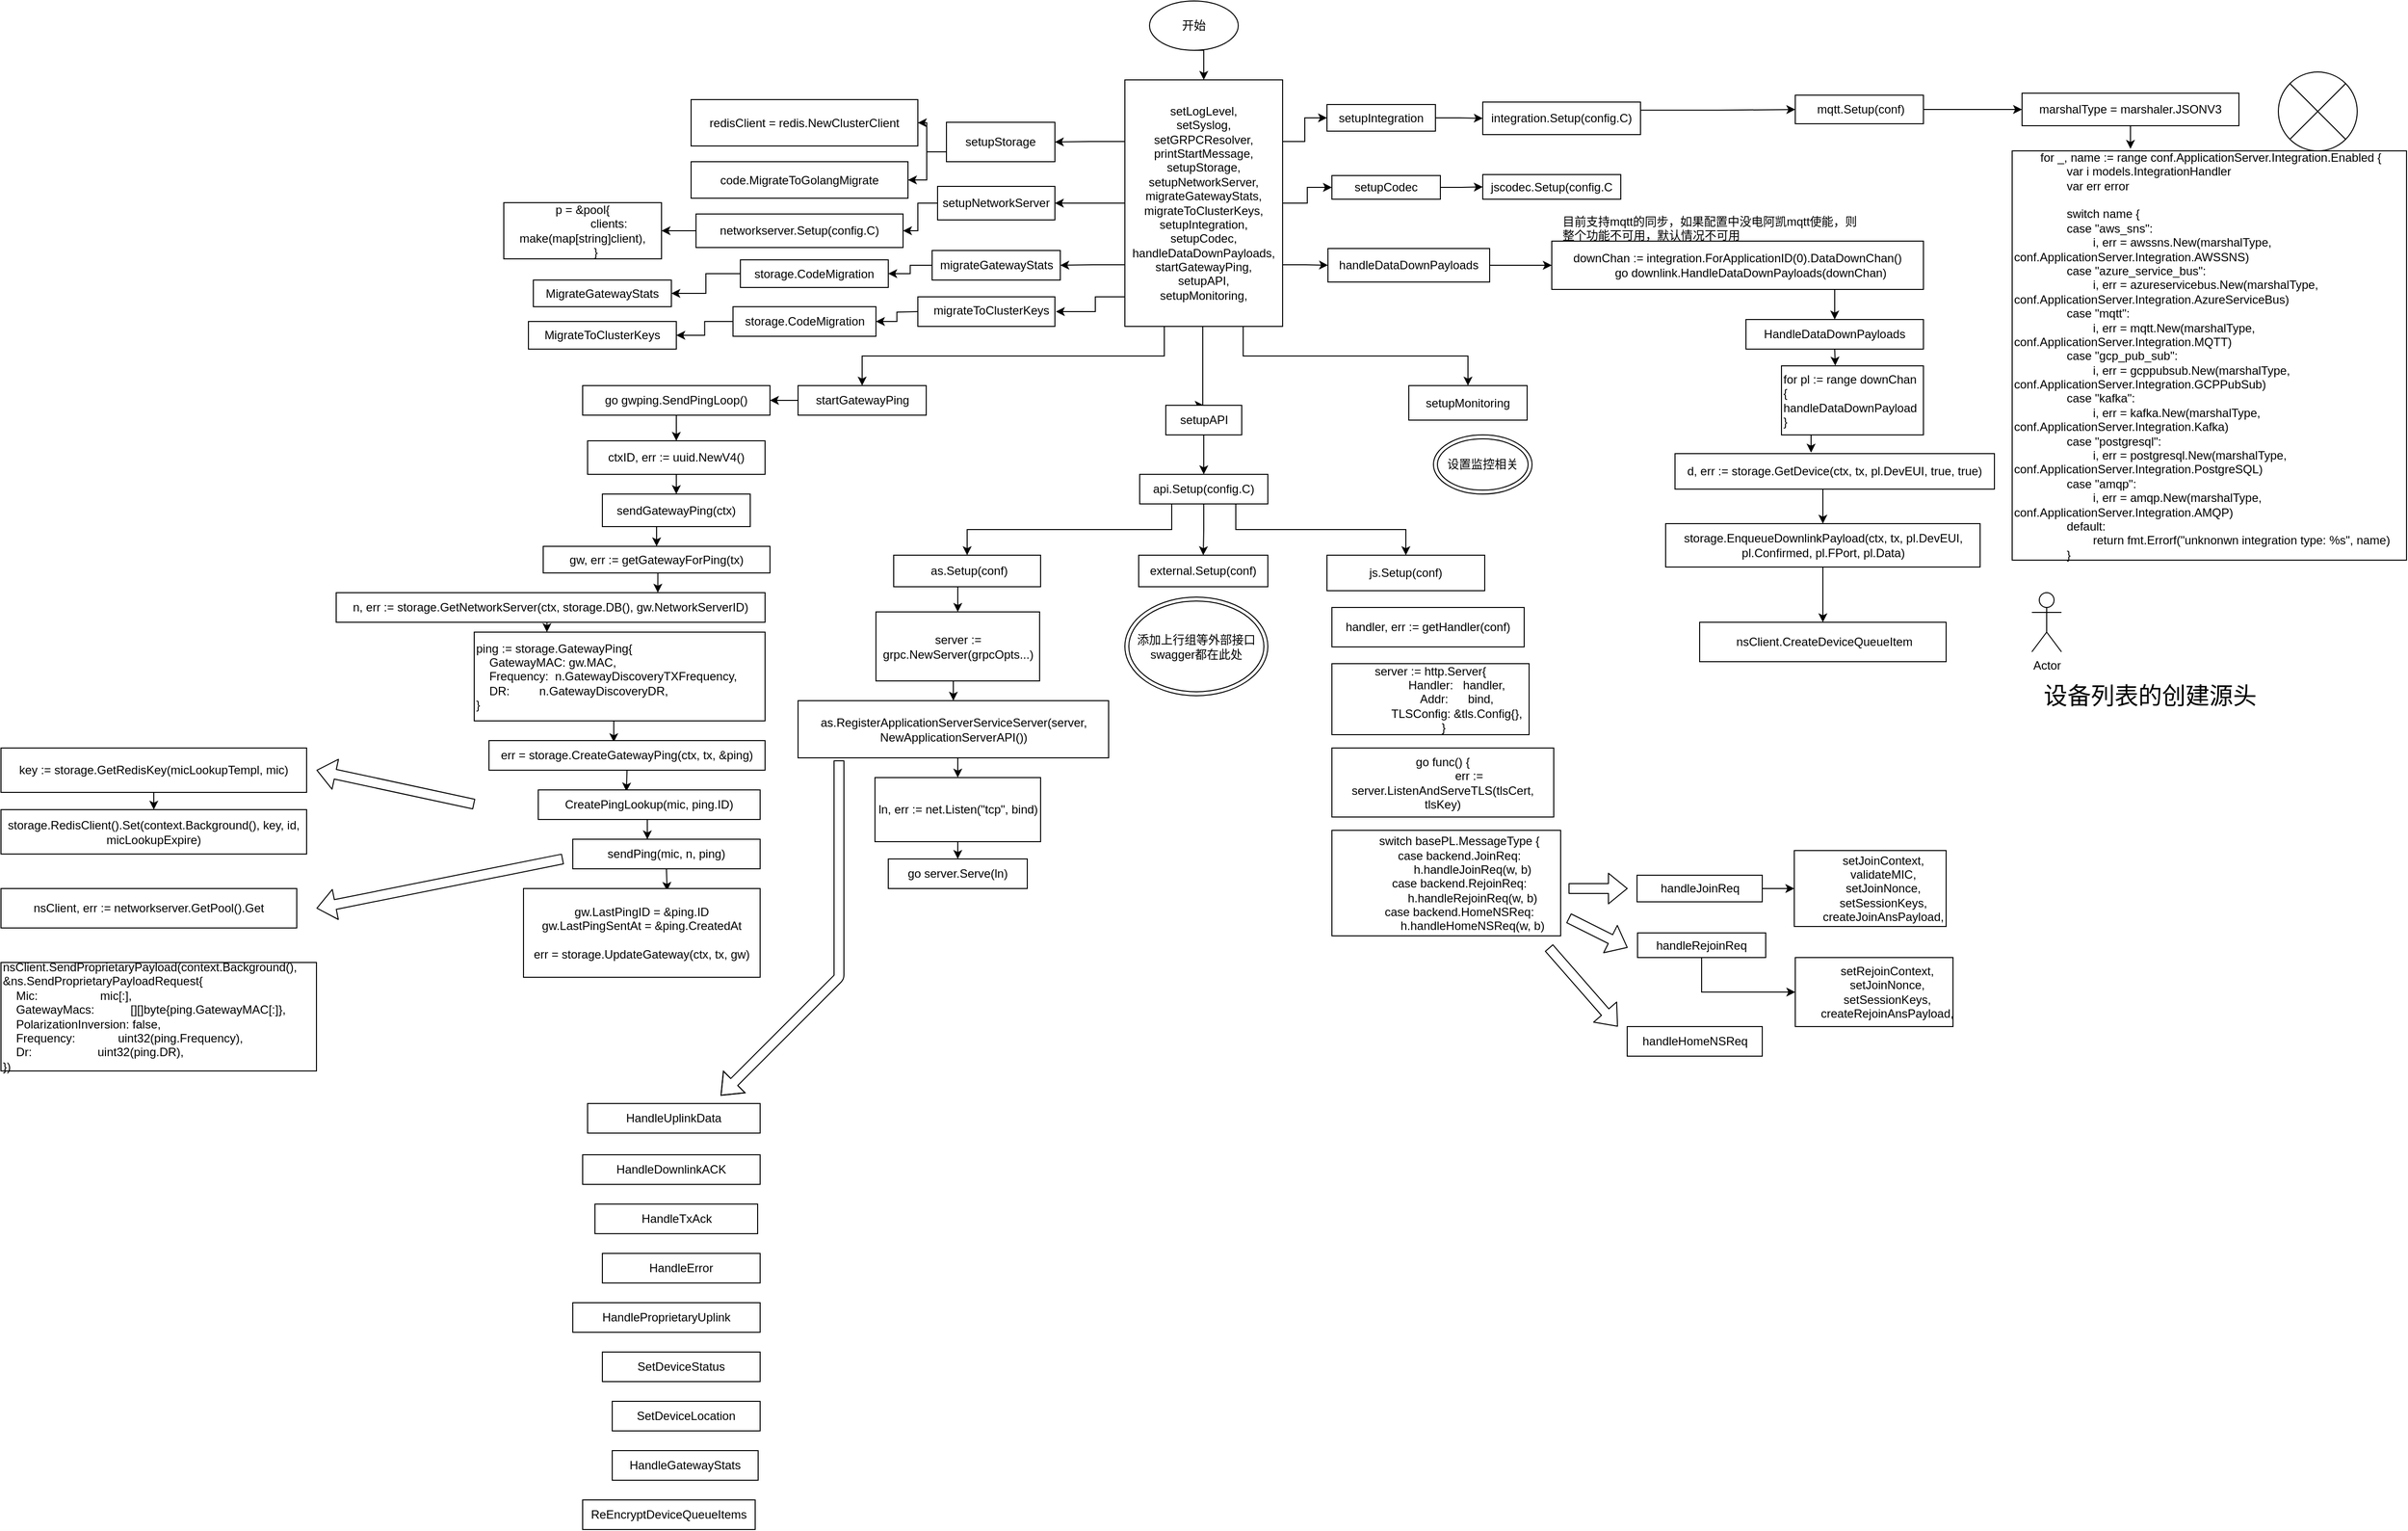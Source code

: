 <mxfile version="12.2.4" pages="1"><diagram id="WW7hBPDChuE08v6ANodB" name="Page-1"><mxGraphModel dx="2106" dy="592" grid="1" gridSize="10" guides="1" tooltips="1" connect="1" arrows="1" fold="1" page="1" pageScale="1" pageWidth="827" pageHeight="1169" math="0" shadow="0"><root><mxCell id="0"/><mxCell id="1" parent="0"/><mxCell id="7" style="edgeStyle=orthogonalEdgeStyle;rounded=0;orthogonalLoop=1;jettySize=auto;html=1;exitX=0;exitY=0.25;exitDx=0;exitDy=0;entryX=1;entryY=0.5;entryDx=0;entryDy=0;" parent="1" source="2" target="6" edge="1"><mxGeometry relative="1" as="geometry"/></mxCell><mxCell id="14" style="edgeStyle=orthogonalEdgeStyle;rounded=0;orthogonalLoop=1;jettySize=auto;html=1;exitX=0;exitY=0.5;exitDx=0;exitDy=0;entryX=1;entryY=0.5;entryDx=0;entryDy=0;" parent="1" source="2" target="13" edge="1"><mxGeometry relative="1" as="geometry"/></mxCell><mxCell id="23" style="edgeStyle=orthogonalEdgeStyle;rounded=0;orthogonalLoop=1;jettySize=auto;html=1;exitX=0;exitY=0.75;exitDx=0;exitDy=0;" parent="1" source="2" target="20" edge="1"><mxGeometry relative="1" as="geometry"/></mxCell><mxCell id="35" style="edgeStyle=orthogonalEdgeStyle;rounded=0;orthogonalLoop=1;jettySize=auto;html=1;exitX=0;exitY=0.75;exitDx=0;exitDy=0;" parent="1" source="2" target="28" edge="1"><mxGeometry relative="1" as="geometry"><Array as="points"><mxPoint x="330" y="350"/><mxPoint x="300" y="350"/><mxPoint x="300" y="365"/></Array></mxGeometry></mxCell><mxCell id="57" style="edgeStyle=orthogonalEdgeStyle;rounded=0;orthogonalLoop=1;jettySize=auto;html=1;exitX=1;exitY=0.25;exitDx=0;exitDy=0;entryX=0;entryY=0.5;entryDx=0;entryDy=0;" parent="1" source="2" target="42" edge="1"><mxGeometry relative="1" as="geometry"/></mxCell><mxCell id="63" style="edgeStyle=orthogonalEdgeStyle;rounded=0;orthogonalLoop=1;jettySize=auto;html=1;exitX=1;exitY=0.5;exitDx=0;exitDy=0;entryX=0;entryY=0.5;entryDx=0;entryDy=0;" parent="1" source="2" target="58" edge="1"><mxGeometry relative="1" as="geometry"/></mxCell><mxCell id="65" style="edgeStyle=orthogonalEdgeStyle;rounded=0;orthogonalLoop=1;jettySize=auto;html=1;exitX=1;exitY=0.75;exitDx=0;exitDy=0;entryX=0;entryY=0.5;entryDx=0;entryDy=0;" parent="1" source="2" target="67" edge="1"><mxGeometry relative="1" as="geometry"><mxPoint x="550" y="317.286" as="targetPoint"/></mxGeometry></mxCell><mxCell id="109" style="edgeStyle=orthogonalEdgeStyle;rounded=0;orthogonalLoop=1;jettySize=auto;html=1;exitX=0.25;exitY=1;exitDx=0;exitDy=0;entryX=0.5;entryY=0;entryDx=0;entryDy=0;" parent="1" source="2" target="88" edge="1"><mxGeometry relative="1" as="geometry"/></mxCell><mxCell id="110" style="edgeStyle=orthogonalEdgeStyle;rounded=0;orthogonalLoop=1;jettySize=auto;html=1;exitX=0.5;exitY=1;exitDx=0;exitDy=0;entryX=0.5;entryY=0;entryDx=0;entryDy=0;" parent="1" source="2" target="89" edge="1"><mxGeometry relative="1" as="geometry"><Array as="points"><mxPoint x="409" y="460"/></Array></mxGeometry></mxCell><mxCell id="111" style="edgeStyle=orthogonalEdgeStyle;rounded=0;orthogonalLoop=1;jettySize=auto;html=1;exitX=0.75;exitY=1;exitDx=0;exitDy=0;entryX=0.5;entryY=0;entryDx=0;entryDy=0;" parent="1" source="2" target="90" edge="1"><mxGeometry relative="1" as="geometry"/></mxCell><mxCell id="2" value="&lt;div&gt;setLogLevel,&lt;/div&gt;&lt;div&gt;setSyslog,&lt;/div&gt;&lt;div&gt;setGRPCResolver,&lt;/div&gt;&lt;div&gt;printStartMessage,&lt;/div&gt;&lt;div&gt;setupStorage,&lt;/div&gt;&lt;div&gt;setupNetworkServer,&lt;/div&gt;&lt;div&gt;migrateGatewayStats,&lt;/div&gt;&lt;div&gt;migrateToClusterKeys,&lt;/div&gt;&lt;div&gt;setupIntegration,&lt;/div&gt;&lt;div&gt;setupCodec,&lt;/div&gt;&lt;div&gt;handleDataDownPayloads,&lt;/div&gt;&lt;div&gt;startGatewayPing,&lt;/div&gt;&lt;div&gt;setupAPI,&lt;/div&gt;&lt;div&gt;setupMonitoring,&lt;/div&gt;" style="rounded=0;whiteSpace=wrap;html=1;" parent="1" vertex="1"><mxGeometry x="330" y="130" width="160" height="250" as="geometry"/></mxCell><mxCell id="4" style="edgeStyle=orthogonalEdgeStyle;rounded=0;orthogonalLoop=1;jettySize=auto;html=1;exitX=0.5;exitY=1;exitDx=0;exitDy=0;entryX=0.5;entryY=0;entryDx=0;entryDy=0;" parent="1" source="3" target="2" edge="1"><mxGeometry relative="1" as="geometry"/></mxCell><mxCell id="3" value="开始" style="ellipse;whiteSpace=wrap;html=1;" parent="1" vertex="1"><mxGeometry x="355" y="50" width="90" height="50" as="geometry"/></mxCell><mxCell id="10" style="edgeStyle=orthogonalEdgeStyle;rounded=0;orthogonalLoop=1;jettySize=auto;html=1;exitX=0;exitY=0.75;exitDx=0;exitDy=0;entryX=1;entryY=0.5;entryDx=0;entryDy=0;" parent="1" source="6" target="8" edge="1"><mxGeometry relative="1" as="geometry"/></mxCell><mxCell id="11" style="edgeStyle=orthogonalEdgeStyle;rounded=0;orthogonalLoop=1;jettySize=auto;html=1;exitX=0;exitY=0.75;exitDx=0;exitDy=0;entryX=1;entryY=0.5;entryDx=0;entryDy=0;" parent="1" source="6" target="9" edge="1"><mxGeometry relative="1" as="geometry"/></mxCell><mxCell id="6" value="setupStorage" style="rounded=0;whiteSpace=wrap;html=1;" parent="1" vertex="1"><mxGeometry x="149" y="173" width="110" height="40" as="geometry"/></mxCell><mxCell id="8" value="redisClient = redis.NewClusterClient" style="rounded=0;whiteSpace=wrap;html=1;" parent="1" vertex="1"><mxGeometry x="-110" y="150" width="230" height="47" as="geometry"/></mxCell><mxCell id="9" value="code.MigrateToGolangMigrate" style="rounded=0;whiteSpace=wrap;html=1;" parent="1" vertex="1"><mxGeometry x="-110" y="213" width="220" height="37" as="geometry"/></mxCell><mxCell id="17" style="edgeStyle=orthogonalEdgeStyle;rounded=0;orthogonalLoop=1;jettySize=auto;html=1;exitX=0;exitY=0.5;exitDx=0;exitDy=0;entryX=1;entryY=0.5;entryDx=0;entryDy=0;" parent="1" source="13" target="15" edge="1"><mxGeometry relative="1" as="geometry"/></mxCell><mxCell id="13" value="setupNetworkServer" style="rounded=0;whiteSpace=wrap;html=1;" parent="1" vertex="1"><mxGeometry x="140" y="238" width="119" height="34" as="geometry"/></mxCell><mxCell id="18" style="edgeStyle=orthogonalEdgeStyle;rounded=0;orthogonalLoop=1;jettySize=auto;html=1;exitX=0;exitY=0.5;exitDx=0;exitDy=0;entryX=1;entryY=0.5;entryDx=0;entryDy=0;" parent="1" source="15" target="16" edge="1"><mxGeometry relative="1" as="geometry"/></mxCell><mxCell id="15" value="networkserver.Setup(config.C)" style="rounded=0;whiteSpace=wrap;html=1;" parent="1" vertex="1"><mxGeometry x="-105" y="266" width="210" height="34" as="geometry"/></mxCell><mxCell id="16" value="&lt;div&gt;p = &amp;amp;pool{&lt;/div&gt;&lt;div&gt;&lt;span style=&quot;white-space: pre&quot;&gt;&#9;&#9;&lt;/span&gt;clients: make(map[string]client),&lt;/div&gt;&lt;div&gt;&lt;span style=&quot;white-space: pre&quot;&gt;&#9;&lt;/span&gt;}&lt;/div&gt;" style="rounded=0;whiteSpace=wrap;html=1;" parent="1" vertex="1"><mxGeometry x="-300" y="254.5" width="160" height="57" as="geometry"/></mxCell><mxCell id="26" style="edgeStyle=orthogonalEdgeStyle;rounded=0;orthogonalLoop=1;jettySize=auto;html=1;exitX=0;exitY=0.5;exitDx=0;exitDy=0;entryX=1;entryY=0.5;entryDx=0;entryDy=0;" parent="1" source="19" target="25" edge="1"><mxGeometry relative="1" as="geometry"/></mxCell><mxCell id="19" value="storage.CodeMigration" style="rounded=0;whiteSpace=wrap;html=1;" parent="1" vertex="1"><mxGeometry x="-60" y="312.5" width="150" height="28" as="geometry"/></mxCell><mxCell id="24" style="edgeStyle=orthogonalEdgeStyle;rounded=0;orthogonalLoop=1;jettySize=auto;html=1;exitX=0;exitY=0.5;exitDx=0;exitDy=0;entryX=1;entryY=0.5;entryDx=0;entryDy=0;" parent="1" source="20" target="19" edge="1"><mxGeometry relative="1" as="geometry"/></mxCell><mxCell id="20" value="migrateGatewayStats" style="rounded=0;whiteSpace=wrap;html=1;" parent="1" vertex="1"><mxGeometry x="134.5" y="303" width="130" height="30" as="geometry"/></mxCell><mxCell id="25" value="MigrateGatewayStats" style="rounded=0;whiteSpace=wrap;html=1;" parent="1" vertex="1"><mxGeometry x="-270" y="333" width="140" height="27" as="geometry"/></mxCell><mxCell id="27" value="" style="rounded=0;whiteSpace=wrap;html=1;" parent="1" vertex="1"><mxGeometry x="120" y="350" width="139" height="30" as="geometry"/></mxCell><mxCell id="33" style="edgeStyle=orthogonalEdgeStyle;rounded=0;orthogonalLoop=1;jettySize=auto;html=1;entryX=1;entryY=0.5;entryDx=0;entryDy=0;" parent="1" target="32" edge="1"><mxGeometry relative="1" as="geometry"><mxPoint x="120" y="365" as="sourcePoint"/></mxGeometry></mxCell><mxCell id="28" value="migrateToClusterKeys" style="text;html=1;" parent="1" vertex="1"><mxGeometry x="134" y="350" width="126" height="30" as="geometry"/></mxCell><mxCell id="30" value="MigrateToClusterKeys" style="rounded=0;whiteSpace=wrap;html=1;" parent="1" vertex="1"><mxGeometry x="-275" y="375" width="150" height="28" as="geometry"/></mxCell><mxCell id="34" style="edgeStyle=orthogonalEdgeStyle;rounded=0;orthogonalLoop=1;jettySize=auto;html=1;exitX=0;exitY=0.5;exitDx=0;exitDy=0;" parent="1" source="32" target="30" edge="1"><mxGeometry relative="1" as="geometry"/></mxCell><mxCell id="32" value="&lt;span style=&quot;text-align: left&quot;&gt;storage.CodeMigration&lt;/span&gt;" style="rounded=0;whiteSpace=wrap;html=1;" parent="1" vertex="1"><mxGeometry x="-67.5" y="360" width="145" height="30" as="geometry"/></mxCell><mxCell id="48" style="edgeStyle=orthogonalEdgeStyle;rounded=0;orthogonalLoop=1;jettySize=auto;html=1;exitX=1;exitY=0.5;exitDx=0;exitDy=0;entryX=0;entryY=0.5;entryDx=0;entryDy=0;" parent="1" source="42" target="43" edge="1"><mxGeometry relative="1" as="geometry"/></mxCell><mxCell id="42" value="setupIntegration" style="rounded=0;whiteSpace=wrap;html=1;" parent="1" vertex="1"><mxGeometry x="535" y="155" width="110" height="27" as="geometry"/></mxCell><mxCell id="60" style="edgeStyle=orthogonalEdgeStyle;rounded=0;orthogonalLoop=1;jettySize=auto;html=1;exitX=1;exitY=0.25;exitDx=0;exitDy=0;" parent="1" source="43" target="45" edge="1"><mxGeometry relative="1" as="geometry"/></mxCell><mxCell id="43" value="integration.Setup(config.C)" style="rounded=0;whiteSpace=wrap;html=1;" parent="1" vertex="1"><mxGeometry x="693" y="152.5" width="160" height="33" as="geometry"/></mxCell><mxCell id="61" style="edgeStyle=orthogonalEdgeStyle;rounded=0;orthogonalLoop=1;jettySize=auto;html=1;exitX=1;exitY=0.5;exitDx=0;exitDy=0;" parent="1" source="45" target="51" edge="1"><mxGeometry relative="1" as="geometry"/></mxCell><mxCell id="45" value="&amp;nbsp;mqtt.Setup(conf)" style="rounded=0;whiteSpace=wrap;html=1;" parent="1" vertex="1"><mxGeometry x="1010" y="145.5" width="130" height="29" as="geometry"/></mxCell><mxCell id="62" style="edgeStyle=orthogonalEdgeStyle;rounded=0;orthogonalLoop=1;jettySize=auto;html=1;exitX=0.5;exitY=1;exitDx=0;exitDy=0;entryX=0.3;entryY=-0.005;entryDx=0;entryDy=0;entryPerimeter=0;" parent="1" source="51" target="55" edge="1"><mxGeometry relative="1" as="geometry"/></mxCell><mxCell id="51" value="marshalType = marshaler.JSONV3" style="rounded=0;whiteSpace=wrap;html=1;" parent="1" vertex="1"><mxGeometry x="1240" y="143.5" width="220" height="33" as="geometry"/></mxCell><mxCell id="55" value="&lt;div&gt;&lt;span style=&quot;white-space: pre&quot;&gt;&#9;&lt;/span&gt;for _, name := range conf.ApplicationServer.Integration.Enabled {&lt;/div&gt;&lt;div&gt;&lt;span style=&quot;white-space: pre&quot;&gt;&#9;&#9;&lt;/span&gt;var i models.IntegrationHandler&lt;/div&gt;&lt;div&gt;&lt;span style=&quot;white-space: pre&quot;&gt;&#9;&#9;&lt;/span&gt;var err error&lt;/div&gt;&lt;div&gt;&lt;br&gt;&lt;/div&gt;&lt;div&gt;&lt;span style=&quot;white-space: pre&quot;&gt;&#9;&#9;&lt;/span&gt;switch name {&lt;/div&gt;&lt;div&gt;&lt;span style=&quot;white-space: pre&quot;&gt;&#9;&#9;&lt;/span&gt;case &quot;aws_sns&quot;:&lt;/div&gt;&lt;div&gt;&lt;span style=&quot;white-space: pre&quot;&gt;&#9;&#9;&#9;&lt;/span&gt;i, err = awssns.New(marshalType, conf.ApplicationServer.Integration.AWSSNS)&lt;/div&gt;&lt;div&gt;&lt;span style=&quot;white-space: pre&quot;&gt;&#9;&#9;&lt;/span&gt;case &quot;azure_service_bus&quot;:&lt;/div&gt;&lt;div&gt;&lt;span style=&quot;white-space: pre&quot;&gt;&#9;&#9;&#9;&lt;/span&gt;i, err = azureservicebus.New(marshalType, conf.ApplicationServer.Integration.AzureServiceBus)&lt;/div&gt;&lt;div&gt;&lt;span style=&quot;white-space: pre&quot;&gt;&#9;&#9;&lt;/span&gt;case &quot;mqtt&quot;:&lt;/div&gt;&lt;div&gt;&lt;span style=&quot;white-space: pre&quot;&gt;&#9;&#9;&#9;&lt;/span&gt;i, err = mqtt.New(marshalType, conf.ApplicationServer.Integration.MQTT)&lt;/div&gt;&lt;div&gt;&lt;span style=&quot;white-space: pre&quot;&gt;&#9;&#9;&lt;/span&gt;case &quot;gcp_pub_sub&quot;:&lt;/div&gt;&lt;div&gt;&lt;span style=&quot;white-space: pre&quot;&gt;&#9;&#9;&#9;&lt;/span&gt;i, err = gcppubsub.New(marshalType, conf.ApplicationServer.Integration.GCPPubSub)&lt;/div&gt;&lt;div&gt;&lt;span style=&quot;white-space: pre&quot;&gt;&#9;&#9;&lt;/span&gt;case &quot;kafka&quot;:&lt;/div&gt;&lt;div&gt;&lt;span style=&quot;white-space: pre&quot;&gt;&#9;&#9;&#9;&lt;/span&gt;i, err = kafka.New(marshalType, conf.ApplicationServer.Integration.Kafka)&lt;/div&gt;&lt;div&gt;&lt;span style=&quot;white-space: pre&quot;&gt;&#9;&#9;&lt;/span&gt;case &quot;postgresql&quot;:&lt;/div&gt;&lt;div&gt;&lt;span style=&quot;white-space: pre&quot;&gt;&#9;&#9;&#9;&lt;/span&gt;i, err = postgresql.New(marshalType, conf.ApplicationServer.Integration.PostgreSQL)&lt;/div&gt;&lt;div&gt;&lt;span style=&quot;white-space: pre&quot;&gt;&#9;&#9;&lt;/span&gt;case &quot;amqp&quot;:&lt;/div&gt;&lt;div&gt;&lt;span style=&quot;white-space: pre&quot;&gt;&#9;&#9;&#9;&lt;/span&gt;i, err = amqp.New(marshalType, conf.ApplicationServer.Integration.AMQP)&lt;/div&gt;&lt;div&gt;&lt;span style=&quot;white-space: pre&quot;&gt;&#9;&#9;&lt;/span&gt;default:&lt;/div&gt;&lt;div&gt;&lt;span style=&quot;white-space: pre&quot;&gt;&#9;&#9;&#9;&lt;/span&gt;return fmt.Errorf(&quot;unknonwn integration type: %s&quot;, name)&lt;/div&gt;&lt;div&gt;&lt;span style=&quot;white-space: pre&quot;&gt;&#9;&#9;&lt;/span&gt;}&lt;/div&gt;" style="rounded=0;whiteSpace=wrap;html=1;align=left;" parent="1" vertex="1"><mxGeometry x="1230" y="202" width="400" height="415" as="geometry"/></mxCell><mxCell id="56" value="" style="shape=sumEllipse;perimeter=ellipsePerimeter;whiteSpace=wrap;html=1;backgroundOutline=1;" parent="1" vertex="1"><mxGeometry x="1500" y="122" width="80" height="80" as="geometry"/></mxCell><mxCell id="64" style="edgeStyle=orthogonalEdgeStyle;rounded=0;orthogonalLoop=1;jettySize=auto;html=1;exitX=1;exitY=0.5;exitDx=0;exitDy=0;" parent="1" source="58" target="59" edge="1"><mxGeometry relative="1" as="geometry"/></mxCell><mxCell id="58" value="setupCodec" style="rounded=0;whiteSpace=wrap;html=1;" parent="1" vertex="1"><mxGeometry x="540" y="227" width="110" height="24" as="geometry"/></mxCell><mxCell id="59" value="jscodec.Setup(config.C" style="rounded=0;whiteSpace=wrap;html=1;" parent="1" vertex="1"><mxGeometry x="693" y="226" width="140" height="25" as="geometry"/></mxCell><mxCell id="84" style="edgeStyle=orthogonalEdgeStyle;rounded=0;orthogonalLoop=1;jettySize=auto;html=1;exitX=1;exitY=0.5;exitDx=0;exitDy=0;entryX=0;entryY=0.5;entryDx=0;entryDy=0;" parent="1" source="67" target="68" edge="1"><mxGeometry relative="1" as="geometry"/></mxCell><mxCell id="67" value="handleDataDownPayloads" style="rounded=0;whiteSpace=wrap;html=1;" parent="1" vertex="1"><mxGeometry x="536" y="301" width="164" height="34" as="geometry"/></mxCell><mxCell id="134" style="edgeStyle=orthogonalEdgeStyle;rounded=0;orthogonalLoop=1;jettySize=auto;html=1;exitX=0.75;exitY=1;exitDx=0;exitDy=0;entryX=0.5;entryY=0;entryDx=0;entryDy=0;" parent="1" source="68" target="69" edge="1"><mxGeometry relative="1" as="geometry"/></mxCell><mxCell id="68" value="&lt;div&gt;downChan := integration.ForApplicationID(0).DataDownChan()&lt;/div&gt;&lt;div&gt;&lt;span style=&quot;white-space: pre&quot;&gt;&#9;&lt;/span&gt;go downlink.HandleDataDownPayloads(downChan)&lt;/div&gt;" style="rounded=0;whiteSpace=wrap;html=1;" parent="1" vertex="1"><mxGeometry x="763" y="293.5" width="377" height="49" as="geometry"/></mxCell><mxCell id="136" style="edgeStyle=orthogonalEdgeStyle;rounded=0;orthogonalLoop=1;jettySize=auto;html=1;exitX=0.5;exitY=1;exitDx=0;exitDy=0;entryX=0.379;entryY=-0.004;entryDx=0;entryDy=0;entryPerimeter=0;" parent="1" source="69" target="72" edge="1"><mxGeometry relative="1" as="geometry"/></mxCell><mxCell id="69" value="HandleDataDownPayloads" style="rounded=0;whiteSpace=wrap;html=1;" parent="1" vertex="1"><mxGeometry x="960" y="373" width="180" height="30" as="geometry"/></mxCell><mxCell id="137" style="edgeStyle=orthogonalEdgeStyle;rounded=0;orthogonalLoop=1;jettySize=auto;html=1;exitX=0.25;exitY=1;exitDx=0;exitDy=0;entryX=0.426;entryY=-0.029;entryDx=0;entryDy=0;entryPerimeter=0;" parent="1" source="72" target="73" edge="1"><mxGeometry relative="1" as="geometry"/></mxCell><mxCell id="72" value="&lt;span style=&quot;white-space: normal&quot;&gt;for pl := range downChan {&lt;/span&gt;&lt;br style=&quot;white-space: normal&quot;&gt;&lt;span style=&quot;white-space: normal&quot;&gt;handleDataDownPayload&lt;/span&gt;&lt;br style=&quot;white-space: normal&quot;&gt;&lt;span style=&quot;white-space: normal&quot;&gt;}&lt;/span&gt;" style="rounded=0;whiteSpace=wrap;html=1;align=left;" parent="1" vertex="1"><mxGeometry x="996" y="420" width="144" height="70" as="geometry"/></mxCell><mxCell id="77" style="edgeStyle=orthogonalEdgeStyle;rounded=0;orthogonalLoop=1;jettySize=auto;html=1;exitX=0.5;exitY=1;exitDx=0;exitDy=0;entryX=0.5;entryY=0;entryDx=0;entryDy=0;" parent="1" source="73" target="75" edge="1"><mxGeometry relative="1" as="geometry"><mxPoint x="912.857" y="580.143" as="targetPoint"/></mxGeometry></mxCell><mxCell id="73" value="d, err := storage.GetDevice(ctx, tx, pl.DevEUI, true, true)" style="rounded=0;whiteSpace=wrap;html=1;" parent="1" vertex="1"><mxGeometry x="888" y="509" width="324" height="36" as="geometry"/></mxCell><mxCell id="79" style="edgeStyle=orthogonalEdgeStyle;rounded=0;orthogonalLoop=1;jettySize=auto;html=1;exitX=0.5;exitY=1;exitDx=0;exitDy=0;entryX=0.5;entryY=0;entryDx=0;entryDy=0;" parent="1" source="75" target="78" edge="1"><mxGeometry relative="1" as="geometry"/></mxCell><mxCell id="75" value="storage.EnqueueDownlinkPayload(ctx, tx, pl.DevEUI, pl.Confirmed, pl.FPort, pl.Data)" style="rounded=0;whiteSpace=wrap;html=1;" parent="1" vertex="1"><mxGeometry x="878.5" y="580" width="319" height="44" as="geometry"/></mxCell><mxCell id="78" value="&amp;nbsp;nsClient.CreateDeviceQueueItem" style="rounded=0;whiteSpace=wrap;html=1;" parent="1" vertex="1"><mxGeometry x="913" y="680" width="250" height="40" as="geometry"/></mxCell><mxCell id="80" value="Actor" style="shape=umlActor;verticalLabelPosition=bottom;labelBackgroundColor=#ffffff;verticalAlign=top;html=1;outlineConnect=0;" parent="1" vertex="1"><mxGeometry x="1250" y="650" width="30" height="60" as="geometry"/></mxCell><mxCell id="83" value="&lt;font style=&quot;font-size: 24px&quot;&gt;设备列表的创建源头&lt;/font&gt;" style="text;html=1;resizable=0;points=[];autosize=1;align=left;verticalAlign=top;spacingTop=-4;" parent="1" vertex="1"><mxGeometry x="1260" y="737.5" width="230" height="20" as="geometry"/></mxCell><mxCell id="112" style="edgeStyle=orthogonalEdgeStyle;rounded=0;orthogonalLoop=1;jettySize=auto;html=1;exitX=0;exitY=0.5;exitDx=0;exitDy=0;entryX=1;entryY=0.5;entryDx=0;entryDy=0;" parent="1" source="88" target="91" edge="1"><mxGeometry relative="1" as="geometry"/></mxCell><mxCell id="88" value="startGatewayPing" style="rounded=0;whiteSpace=wrap;html=1;" parent="1" vertex="1"><mxGeometry x="-1.5" y="440" width="130" height="30" as="geometry"/></mxCell><mxCell id="127" style="edgeStyle=orthogonalEdgeStyle;rounded=0;orthogonalLoop=1;jettySize=auto;html=1;exitX=0.5;exitY=1;exitDx=0;exitDy=0;entryX=0.5;entryY=0;entryDx=0;entryDy=0;" parent="1" source="89" target="108" edge="1"><mxGeometry relative="1" as="geometry"/></mxCell><mxCell id="89" value="setupAPI" style="rounded=0;whiteSpace=wrap;html=1;" parent="1" vertex="1"><mxGeometry x="371.5" y="460" width="77" height="30" as="geometry"/></mxCell><mxCell id="90" value="setupMonitoring" style="rounded=0;whiteSpace=wrap;html=1;" parent="1" vertex="1"><mxGeometry x="618" y="440" width="120" height="35" as="geometry"/></mxCell><mxCell id="113" style="edgeStyle=orthogonalEdgeStyle;rounded=0;orthogonalLoop=1;jettySize=auto;html=1;exitX=0.5;exitY=1;exitDx=0;exitDy=0;entryX=0.5;entryY=0;entryDx=0;entryDy=0;" parent="1" source="91" target="92" edge="1"><mxGeometry relative="1" as="geometry"/></mxCell><mxCell id="91" value="go gwping.SendPingLoop()" style="rounded=0;whiteSpace=wrap;html=1;" parent="1" vertex="1"><mxGeometry x="-220" y="440" width="190" height="30" as="geometry"/></mxCell><mxCell id="114" style="edgeStyle=orthogonalEdgeStyle;rounded=0;orthogonalLoop=1;jettySize=auto;html=1;exitX=0.5;exitY=1;exitDx=0;exitDy=0;entryX=0.5;entryY=0;entryDx=0;entryDy=0;" parent="1" source="92" target="93" edge="1"><mxGeometry relative="1" as="geometry"/></mxCell><mxCell id="92" value="ctxID, err := uuid.NewV4()" style="rounded=0;whiteSpace=wrap;html=1;" parent="1" vertex="1"><mxGeometry x="-215" y="496" width="180" height="34" as="geometry"/></mxCell><mxCell id="117" style="edgeStyle=orthogonalEdgeStyle;rounded=0;orthogonalLoop=1;jettySize=auto;html=1;exitX=0.5;exitY=1;exitDx=0;exitDy=0;entryX=0.5;entryY=0;entryDx=0;entryDy=0;" parent="1" source="93" target="94" edge="1"><mxGeometry relative="1" as="geometry"/></mxCell><mxCell id="93" value="sendGatewayPing(ctx)" style="rounded=0;whiteSpace=wrap;html=1;" parent="1" vertex="1"><mxGeometry x="-200" y="550" width="150" height="33" as="geometry"/></mxCell><mxCell id="118" style="edgeStyle=orthogonalEdgeStyle;rounded=0;orthogonalLoop=1;jettySize=auto;html=1;exitX=0.5;exitY=1;exitDx=0;exitDy=0;entryX=0.75;entryY=0;entryDx=0;entryDy=0;" parent="1" source="94" target="95" edge="1"><mxGeometry relative="1" as="geometry"/></mxCell><mxCell id="94" value="gw, err := getGatewayForPing(tx)" style="rounded=0;whiteSpace=wrap;html=1;" parent="1" vertex="1"><mxGeometry x="-260" y="603" width="230" height="27" as="geometry"/></mxCell><mxCell id="119" style="edgeStyle=orthogonalEdgeStyle;rounded=0;orthogonalLoop=1;jettySize=auto;html=1;exitX=0.5;exitY=1;exitDx=0;exitDy=0;entryX=0.25;entryY=0;entryDx=0;entryDy=0;" parent="1" source="95" target="96" edge="1"><mxGeometry relative="1" as="geometry"/></mxCell><mxCell id="95" value="n, err := storage.GetNetworkServer(ctx, storage.DB(), gw.NetworkServerID)" style="rounded=0;whiteSpace=wrap;html=1;" parent="1" vertex="1"><mxGeometry x="-470" y="650" width="435" height="30" as="geometry"/></mxCell><mxCell id="120" style="edgeStyle=orthogonalEdgeStyle;rounded=0;orthogonalLoop=1;jettySize=auto;html=1;exitX=0.5;exitY=1;exitDx=0;exitDy=0;entryX=0.452;entryY=0.052;entryDx=0;entryDy=0;entryPerimeter=0;" parent="1" source="96" target="97" edge="1"><mxGeometry relative="1" as="geometry"/></mxCell><mxCell id="96" value="&lt;div&gt;ping := storage.GatewayPing{&lt;/div&gt;&lt;div&gt;&amp;nbsp; &amp;nbsp; GatewayMAC: gw.MAC,&lt;/div&gt;&lt;div&gt;&amp;nbsp; &amp;nbsp; Frequency:&amp;nbsp; n.GatewayDiscoveryTXFrequency,&lt;/div&gt;&lt;div&gt;&amp;nbsp; &amp;nbsp; DR:&amp;nbsp; &amp;nbsp; &amp;nbsp; &amp;nbsp; &amp;nbsp;n.GatewayDiscoveryDR,&lt;/div&gt;&lt;div&gt;}&lt;/div&gt;" style="rounded=0;whiteSpace=wrap;html=1;align=left;" parent="1" vertex="1"><mxGeometry x="-330" y="690" width="295" height="90" as="geometry"/></mxCell><mxCell id="121" style="edgeStyle=orthogonalEdgeStyle;rounded=0;orthogonalLoop=1;jettySize=auto;html=1;exitX=0.5;exitY=1;exitDx=0;exitDy=0;entryX=0.397;entryY=0.052;entryDx=0;entryDy=0;entryPerimeter=0;" parent="1" source="97" target="98" edge="1"><mxGeometry relative="1" as="geometry"/></mxCell><mxCell id="97" value="err = storage.CreateGatewayPing(ctx, tx, &amp;amp;ping)" style="rounded=0;whiteSpace=wrap;html=1;" parent="1" vertex="1"><mxGeometry x="-315" y="800" width="280" height="30" as="geometry"/></mxCell><mxCell id="122" style="edgeStyle=orthogonalEdgeStyle;rounded=0;orthogonalLoop=1;jettySize=auto;html=1;exitX=0.5;exitY=1;exitDx=0;exitDy=0;entryX=0.398;entryY=0.005;entryDx=0;entryDy=0;entryPerimeter=0;" parent="1" source="98" target="99" edge="1"><mxGeometry relative="1" as="geometry"/></mxCell><mxCell id="98" value="CreatePingLookup(mic, ping.ID)" style="rounded=0;whiteSpace=wrap;html=1;" parent="1" vertex="1"><mxGeometry x="-265" y="850" width="225" height="30" as="geometry"/></mxCell><mxCell id="123" style="edgeStyle=orthogonalEdgeStyle;rounded=0;orthogonalLoop=1;jettySize=auto;html=1;exitX=0.5;exitY=1;exitDx=0;exitDy=0;entryX=0.607;entryY=0.026;entryDx=0;entryDy=0;entryPerimeter=0;" parent="1" source="99" target="100" edge="1"><mxGeometry relative="1" as="geometry"/></mxCell><mxCell id="99" value="sendPing(mic, n, ping)" style="rounded=0;whiteSpace=wrap;html=1;" parent="1" vertex="1"><mxGeometry x="-230" y="900" width="190" height="30" as="geometry"/></mxCell><mxCell id="100" value="&lt;div&gt;gw.LastPingID = &amp;amp;ping.ID&lt;/div&gt;&lt;div&gt;gw.LastPingSentAt = &amp;amp;ping.CreatedAt&lt;/div&gt;&lt;div&gt;&lt;br&gt;&lt;/div&gt;&lt;div&gt;err = storage.UpdateGateway(ctx, tx, gw)&lt;/div&gt;" style="rounded=0;whiteSpace=wrap;html=1;" parent="1" vertex="1"><mxGeometry x="-280" y="950" width="240" height="90" as="geometry"/></mxCell><mxCell id="101" value="" style="shape=flexArrow;endArrow=classic;html=1;" parent="1" edge="1"><mxGeometry width="50" height="50" relative="1" as="geometry"><mxPoint x="-330" y="864.5" as="sourcePoint"/><mxPoint x="-490" y="830" as="targetPoint"/><Array as="points"/></mxGeometry></mxCell><mxCell id="104" style="edgeStyle=orthogonalEdgeStyle;rounded=0;orthogonalLoop=1;jettySize=auto;html=1;exitX=0.5;exitY=1;exitDx=0;exitDy=0;entryX=0.5;entryY=0;entryDx=0;entryDy=0;" parent="1" source="102" target="103" edge="1"><mxGeometry relative="1" as="geometry"/></mxCell><mxCell id="102" value="key := storage.GetRedisKey(micLookupTempl, mic)" style="rounded=0;whiteSpace=wrap;html=1;" parent="1" vertex="1"><mxGeometry x="-810" y="807.5" width="310" height="45" as="geometry"/></mxCell><mxCell id="103" value="storage.RedisClient().Set(context.Background(), key, id, micLookupExpire)" style="rounded=0;whiteSpace=wrap;html=1;" parent="1" vertex="1"><mxGeometry x="-810" y="870" width="310" height="45" as="geometry"/></mxCell><mxCell id="105" value="nsClient, err := networkserver.GetPool().Get" style="rounded=0;whiteSpace=wrap;html=1;" parent="1" vertex="1"><mxGeometry x="-810" y="950" width="300" height="40" as="geometry"/></mxCell><mxCell id="106" value="" style="shape=flexArrow;endArrow=classic;html=1;" parent="1" edge="1"><mxGeometry width="50" height="50" relative="1" as="geometry"><mxPoint x="-240" y="920" as="sourcePoint"/><mxPoint x="-490" y="970" as="targetPoint"/></mxGeometry></mxCell><mxCell id="107" value="&lt;div&gt;nsClient.SendProprietaryPayload(context.Background(), &amp;amp;ns.SendProprietaryPayloadRequest{&lt;/div&gt;&lt;div&gt;&amp;nbsp; &amp;nbsp; Mic:&amp;nbsp; &amp;nbsp; &amp;nbsp; &amp;nbsp; &amp;nbsp; &amp;nbsp; &amp;nbsp; &amp;nbsp; &amp;nbsp; &amp;nbsp;mic[:],&lt;/div&gt;&lt;div&gt;&amp;nbsp; &amp;nbsp; GatewayMacs:&amp;nbsp; &amp;nbsp; &amp;nbsp; &amp;nbsp; &amp;nbsp; &amp;nbsp;[][]byte{ping.GatewayMAC[:]},&lt;/div&gt;&lt;div&gt;&amp;nbsp; &amp;nbsp; PolarizationInversion: false,&lt;/div&gt;&lt;div&gt;&amp;nbsp; &amp;nbsp; Frequency:&amp;nbsp; &amp;nbsp; &amp;nbsp; &amp;nbsp; &amp;nbsp; &amp;nbsp; &amp;nbsp;uint32(ping.Frequency),&lt;/div&gt;&lt;div&gt;&amp;nbsp; &amp;nbsp; Dr:&amp;nbsp; &amp;nbsp; &amp;nbsp; &amp;nbsp; &amp;nbsp; &amp;nbsp; &amp;nbsp; &amp;nbsp; &amp;nbsp; &amp;nbsp; uint32(ping.DR),&lt;/div&gt;&lt;div&gt;})&lt;/div&gt;" style="rounded=0;whiteSpace=wrap;html=1;align=left;" parent="1" vertex="1"><mxGeometry x="-810" y="1025" width="320" height="110" as="geometry"/></mxCell><mxCell id="128" style="edgeStyle=orthogonalEdgeStyle;rounded=0;orthogonalLoop=1;jettySize=auto;html=1;exitX=0.25;exitY=1;exitDx=0;exitDy=0;entryX=0.5;entryY=0;entryDx=0;entryDy=0;" parent="1" source="108" target="124" edge="1"><mxGeometry relative="1" as="geometry"/></mxCell><mxCell id="129" style="edgeStyle=orthogonalEdgeStyle;rounded=0;orthogonalLoop=1;jettySize=auto;html=1;exitX=0.5;exitY=1;exitDx=0;exitDy=0;entryX=0.5;entryY=0;entryDx=0;entryDy=0;" parent="1" source="108" target="125" edge="1"><mxGeometry relative="1" as="geometry"/></mxCell><mxCell id="130" style="edgeStyle=orthogonalEdgeStyle;rounded=0;orthogonalLoop=1;jettySize=auto;html=1;exitX=0.75;exitY=1;exitDx=0;exitDy=0;entryX=0.5;entryY=0;entryDx=0;entryDy=0;" parent="1" source="108" target="126" edge="1"><mxGeometry relative="1" as="geometry"/></mxCell><mxCell id="108" value="api.Setup(config.C)" style="rounded=0;whiteSpace=wrap;html=1;" parent="1" vertex="1"><mxGeometry x="345" y="530" width="130" height="30" as="geometry"/></mxCell><mxCell id="139" style="edgeStyle=orthogonalEdgeStyle;rounded=0;orthogonalLoop=1;jettySize=auto;html=1;exitX=0.5;exitY=1;exitDx=0;exitDy=0;entryX=0.5;entryY=0;entryDx=0;entryDy=0;" parent="1" source="124" target="131" edge="1"><mxGeometry relative="1" as="geometry"/></mxCell><mxCell id="124" value="&amp;nbsp;as.Setup(conf)" style="rounded=0;whiteSpace=wrap;html=1;" parent="1" vertex="1"><mxGeometry x="95.5" y="612" width="149" height="32" as="geometry"/></mxCell><mxCell id="125" value="external.Setup(conf)" style="rounded=0;whiteSpace=wrap;html=1;" parent="1" vertex="1"><mxGeometry x="344" y="612" width="131" height="32" as="geometry"/></mxCell><mxCell id="126" value="js.Setup(conf)" style="rounded=0;whiteSpace=wrap;html=1;" parent="1" vertex="1"><mxGeometry x="535" y="612" width="160" height="36" as="geometry"/></mxCell><mxCell id="140" style="edgeStyle=orthogonalEdgeStyle;rounded=0;orthogonalLoop=1;jettySize=auto;html=1;exitX=0.5;exitY=1;exitDx=0;exitDy=0;entryX=0.5;entryY=0;entryDx=0;entryDy=0;" parent="1" source="131" target="138" edge="1"><mxGeometry relative="1" as="geometry"/></mxCell><mxCell id="131" value="server := grpc.NewServer(grpcOpts...)" style="rounded=0;whiteSpace=wrap;html=1;" parent="1" vertex="1"><mxGeometry x="77.5" y="669.5" width="166" height="70" as="geometry"/></mxCell><mxCell id="142" style="edgeStyle=orthogonalEdgeStyle;rounded=0;orthogonalLoop=1;jettySize=auto;html=1;exitX=0.5;exitY=1;exitDx=0;exitDy=0;entryX=0.5;entryY=0;entryDx=0;entryDy=0;" parent="1" source="132" target="133" edge="1"><mxGeometry relative="1" as="geometry"/></mxCell><mxCell id="132" value="ln, err := net.Listen(&quot;tcp&quot;, bind)" style="rounded=0;whiteSpace=wrap;html=1;" parent="1" vertex="1"><mxGeometry x="76.5" y="837.5" width="168" height="65" as="geometry"/></mxCell><mxCell id="133" value="go server.Serve(ln)" style="rounded=0;whiteSpace=wrap;html=1;" parent="1" vertex="1"><mxGeometry x="90" y="920" width="141" height="30" as="geometry"/></mxCell><mxCell id="141" style="edgeStyle=orthogonalEdgeStyle;rounded=0;orthogonalLoop=1;jettySize=auto;html=1;exitX=0.5;exitY=1;exitDx=0;exitDy=0;entryX=0.5;entryY=0;entryDx=0;entryDy=0;" parent="1" source="138" target="132" edge="1"><mxGeometry relative="1" as="geometry"/></mxCell><mxCell id="138" value="as.RegisterApplicationServerServiceServer(server, NewApplicationServerAPI())" style="rounded=0;whiteSpace=wrap;html=1;" parent="1" vertex="1"><mxGeometry x="-1.5" y="759.5" width="315" height="58" as="geometry"/></mxCell><mxCell id="143" value="" style="shape=flexArrow;endArrow=classic;html=1;" parent="1" edge="1"><mxGeometry width="50" height="50" relative="1" as="geometry"><mxPoint x="40" y="820" as="sourcePoint"/><mxPoint x="-80" y="1160" as="targetPoint"/><Array as="points"><mxPoint x="40" y="1040"/></Array></mxGeometry></mxCell><mxCell id="144" value="HandleUplinkData" style="rounded=0;whiteSpace=wrap;html=1;" parent="1" vertex="1"><mxGeometry x="-215" y="1168" width="175" height="30" as="geometry"/></mxCell><mxCell id="145" value="HandleDownlinkACK" style="rounded=0;whiteSpace=wrap;html=1;" parent="1" vertex="1"><mxGeometry x="-220" y="1220" width="180" height="30" as="geometry"/></mxCell><mxCell id="146" value="HandleTxAck" style="rounded=0;whiteSpace=wrap;html=1;" parent="1" vertex="1"><mxGeometry x="-207.5" y="1270" width="165" height="30" as="geometry"/></mxCell><mxCell id="147" value="HandleError" style="rounded=0;whiteSpace=wrap;html=1;" parent="1" vertex="1"><mxGeometry x="-200" y="1320" width="160" height="30" as="geometry"/></mxCell><mxCell id="148" value="HandleProprietaryUplink" style="rounded=0;whiteSpace=wrap;html=1;" parent="1" vertex="1"><mxGeometry x="-230" y="1370" width="190" height="30" as="geometry"/></mxCell><mxCell id="149" value="SetDeviceStatus" style="rounded=0;whiteSpace=wrap;html=1;" parent="1" vertex="1"><mxGeometry x="-200" y="1420" width="160" height="30" as="geometry"/></mxCell><mxCell id="150" value="SetDeviceLocation" style="rounded=0;whiteSpace=wrap;html=1;" parent="1" vertex="1"><mxGeometry x="-190" y="1470" width="150" height="30" as="geometry"/></mxCell><mxCell id="151" value="HandleGatewayStats" style="rounded=0;whiteSpace=wrap;html=1;" parent="1" vertex="1"><mxGeometry x="-190" y="1520" width="148" height="30" as="geometry"/></mxCell><mxCell id="152" value="ReEncryptDeviceQueueItems" style="rounded=0;whiteSpace=wrap;html=1;" parent="1" vertex="1"><mxGeometry x="-220" y="1570" width="175" height="30" as="geometry"/></mxCell><mxCell id="158" value="&lt;span style=&quot;text-align: left&quot;&gt;&lt;font style=&quot;font-size: 12px&quot;&gt;添加上行组等外部接口swagger都在此处&lt;/font&gt;&lt;/span&gt;" style="ellipse;shape=doubleEllipse;whiteSpace=wrap;html=1;" parent="1" vertex="1"><mxGeometry x="330" y="654.5" width="145" height="100" as="geometry"/></mxCell><mxCell id="159" value="handler, err := getHandler(conf)" style="rounded=0;whiteSpace=wrap;html=1;" parent="1" vertex="1"><mxGeometry x="540" y="665" width="195" height="40" as="geometry"/></mxCell><mxCell id="160" value="&lt;div&gt;server := http.Server{&lt;/div&gt;&lt;div&gt;&lt;span style=&quot;white-space: pre&quot;&gt;&#9;&#9;&lt;/span&gt;Handler:&amp;nbsp; &amp;nbsp;handler,&lt;/div&gt;&lt;div&gt;&lt;span style=&quot;white-space: pre&quot;&gt;&#9;&#9;&lt;/span&gt;Addr:&amp;nbsp; &amp;nbsp; &amp;nbsp; bind,&lt;/div&gt;&lt;div&gt;&lt;span style=&quot;white-space: pre&quot;&gt;&#9;&#9;&lt;/span&gt;TLSConfig: &amp;amp;tls.Config{},&lt;/div&gt;&lt;div&gt;&lt;span style=&quot;white-space: pre&quot;&gt;&#9;&lt;/span&gt;}&lt;/div&gt;" style="rounded=0;whiteSpace=wrap;html=1;" parent="1" vertex="1"><mxGeometry x="540" y="722" width="200" height="72" as="geometry"/></mxCell><mxCell id="161" value="&lt;div&gt;go func() {&lt;/div&gt;&lt;div&gt;&lt;span style=&quot;white-space: pre&quot;&gt;&#9;&#9;&lt;/span&gt;err := server.ListenAndServeTLS(tlsCert, tlsKey)&lt;/div&gt;" style="rounded=0;whiteSpace=wrap;html=1;" parent="1" vertex="1"><mxGeometry x="540" y="807.5" width="225" height="70" as="geometry"/></mxCell><mxCell id="162" value="&lt;div&gt;&lt;span style=&quot;white-space: pre&quot;&gt;&#9;&lt;/span&gt;switch basePL.MessageType {&lt;/div&gt;&lt;div&gt;&lt;span style=&quot;white-space: pre&quot;&gt;&#9;&lt;/span&gt;case backend.JoinReq:&lt;/div&gt;&lt;div&gt;&lt;span style=&quot;white-space: pre&quot;&gt;&#9;&#9;&lt;/span&gt;h.handleJoinReq(w, b)&lt;/div&gt;&lt;div&gt;&lt;span style=&quot;white-space: pre&quot;&gt;&#9;&lt;/span&gt;case backend.RejoinReq:&lt;/div&gt;&lt;div&gt;&lt;span style=&quot;white-space: pre&quot;&gt;&#9;&#9;&lt;/span&gt;h.handleRejoinReq(w, b)&lt;/div&gt;&lt;div&gt;&lt;span style=&quot;white-space: pre&quot;&gt;&#9;&lt;/span&gt;case backend.HomeNSReq:&lt;/div&gt;&lt;div&gt;&lt;span style=&quot;white-space: pre&quot;&gt;&#9;&#9;&lt;/span&gt;h.handleHomeNSReq(w, b)&lt;/div&gt;" style="rounded=0;whiteSpace=wrap;html=1;" parent="1" vertex="1"><mxGeometry x="540" y="891" width="232" height="107" as="geometry"/></mxCell><mxCell id="163" value="&lt;div&gt;&lt;span style=&quot;white-space: pre&quot;&gt;&#9;&lt;/span&gt;setJoinContext,&lt;/div&gt;&lt;div&gt;&lt;span style=&quot;white-space: pre&quot;&gt;&#9;&lt;/span&gt;validateMIC,&lt;/div&gt;&lt;div&gt;&lt;span style=&quot;white-space: pre&quot;&gt;&#9;&lt;/span&gt;setJoinNonce,&lt;/div&gt;&lt;div&gt;&lt;span style=&quot;white-space: pre&quot;&gt;&#9;&lt;/span&gt;setSessionKeys,&lt;/div&gt;&lt;div&gt;&lt;span style=&quot;white-space: pre&quot;&gt;&#9;&lt;/span&gt;createJoinAnsPayload,&lt;/div&gt;" style="rounded=0;whiteSpace=wrap;html=1;" parent="1" vertex="1"><mxGeometry x="1009" y="911.5" width="154" height="77" as="geometry"/></mxCell><mxCell id="166" style="edgeStyle=orthogonalEdgeStyle;rounded=0;orthogonalLoop=1;jettySize=auto;html=1;exitX=1;exitY=0.5;exitDx=0;exitDy=0;entryX=0;entryY=0.5;entryDx=0;entryDy=0;" parent="1" source="164" target="163" edge="1"><mxGeometry relative="1" as="geometry"/></mxCell><mxCell id="164" value="handleJoinReq" style="rounded=0;whiteSpace=wrap;html=1;" parent="1" vertex="1"><mxGeometry x="849.5" y="936.5" width="127" height="27" as="geometry"/></mxCell><mxCell id="165" value="" style="shape=flexArrow;endArrow=classic;html=1;" parent="1" edge="1"><mxGeometry width="50" height="50" relative="1" as="geometry"><mxPoint x="780" y="950" as="sourcePoint"/><mxPoint x="840" y="950" as="targetPoint"/></mxGeometry></mxCell><mxCell id="170" style="edgeStyle=orthogonalEdgeStyle;rounded=0;orthogonalLoop=1;jettySize=auto;html=1;exitX=0.5;exitY=1;exitDx=0;exitDy=0;" parent="1" source="167" target="169" edge="1"><mxGeometry relative="1" as="geometry"/></mxCell><mxCell id="167" value="handleRejoinReq" style="rounded=0;whiteSpace=wrap;html=1;" parent="1" vertex="1"><mxGeometry x="850" y="995" width="130" height="25" as="geometry"/></mxCell><mxCell id="168" value="" style="shape=flexArrow;endArrow=classic;html=1;" parent="1" edge="1"><mxGeometry width="50" height="50" relative="1" as="geometry"><mxPoint x="780" y="980" as="sourcePoint"/><mxPoint x="840" y="1010" as="targetPoint"/></mxGeometry></mxCell><mxCell id="169" value="&lt;div&gt;&lt;span style=&quot;white-space: pre&quot;&gt;&#9;&lt;/span&gt;setRejoinContext,&lt;/div&gt;&lt;div&gt;&lt;span style=&quot;white-space: pre&quot;&gt;&#9;&lt;/span&gt;setJoinNonce,&lt;/div&gt;&lt;div&gt;&lt;span style=&quot;white-space: pre&quot;&gt;&#9;&lt;/span&gt;setSessionKeys,&lt;/div&gt;&lt;div&gt;&lt;span style=&quot;white-space: pre&quot;&gt;&#9;&lt;/span&gt;createRejoinAnsPayload,&lt;/div&gt;" style="rounded=0;whiteSpace=wrap;html=1;" parent="1" vertex="1"><mxGeometry x="1010" y="1020" width="160" height="70" as="geometry"/></mxCell><mxCell id="171" value="handleHomeNSReq" style="rounded=0;whiteSpace=wrap;html=1;" parent="1" vertex="1"><mxGeometry x="839.5" y="1090" width="137" height="30" as="geometry"/></mxCell><mxCell id="174" value="" style="shape=flexArrow;endArrow=classic;html=1;" parent="1" edge="1"><mxGeometry width="50" height="50" relative="1" as="geometry"><mxPoint x="760" y="1010" as="sourcePoint"/><mxPoint x="830" y="1090" as="targetPoint"/></mxGeometry></mxCell><mxCell id="175" value="设置监控相关" style="ellipse;shape=doubleEllipse;whiteSpace=wrap;html=1;" parent="1" vertex="1"><mxGeometry x="643" y="490" width="100" height="60" as="geometry"/></mxCell><mxCell id="176" value="目前支持mqtt的同步，如果配置中没电阿凯mqtt使能，则&lt;br&gt;整个功能不可用，默认情况不可用" style="text;html=1;resizable=0;points=[];autosize=1;align=left;verticalAlign=top;spacingTop=-4;" parent="1" vertex="1"><mxGeometry x="772" y="263.5" width="310" height="30" as="geometry"/></mxCell></root></mxGraphModel></diagram></mxfile>